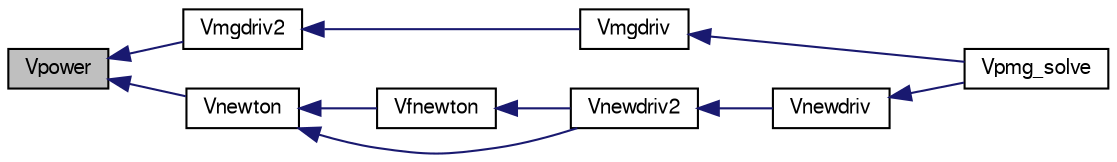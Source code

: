 digraph G
{
  edge [fontname="FreeSans",fontsize="10",labelfontname="FreeSans",labelfontsize="10"];
  node [fontname="FreeSans",fontsize="10",shape=record];
  rankdir=LR;
  Node1 [label="Vpower",height=0.2,width=0.4,color="black", fillcolor="grey75", style="filled" fontcolor="black"];
  Node1 -> Node2 [dir=back,color="midnightblue",fontsize="10",style="solid",fontname="FreeSans"];
  Node2 [label="Vmgdriv2",height=0.2,width=0.4,color="black", fillcolor="white", style="filled",URL="$mgdrvd_8c.html#ad88069b85b98b96bcbfbf4bfab67c661",tooltip="Solves the pde using the multi-grid method."];
  Node2 -> Node3 [dir=back,color="midnightblue",fontsize="10",style="solid",fontname="FreeSans"];
  Node3 [label="Vmgdriv",height=0.2,width=0.4,color="black", fillcolor="white", style="filled",URL="$group___p_m_g_c.html#gae0bd7674be993f09052615397fb11ef7",tooltip="Multilevel solver driver."];
  Node3 -> Node4 [dir=back,color="midnightblue",fontsize="10",style="solid",fontname="FreeSans"];
  Node4 [label="Vpmg_solve",height=0.2,width=0.4,color="black", fillcolor="white", style="filled",URL="$group___vpmg.html#ga86a44c6ef4ada350900ef88e87428082",tooltip="Solve the PBE using PMG."];
  Node1 -> Node5 [dir=back,color="midnightblue",fontsize="10",style="solid",fontname="FreeSans"];
  Node5 [label="Vnewton",height=0.2,width=0.4,color="black", fillcolor="white", style="filled",URL="$newtond_8c.html#a245e790ae6e221440d7090bc58616a75",tooltip="Inexact-newton-multilevel method."];
  Node5 -> Node6 [dir=back,color="midnightblue",fontsize="10",style="solid",fontname="FreeSans"];
  Node6 [label="Vfnewton",height=0.2,width=0.4,color="black", fillcolor="white", style="filled",URL="$group___p_m_g_c.html#gaf57dd61aeb1cc91a734b7ae494998b45",tooltip="Driver routines for the Newton method."];
  Node6 -> Node7 [dir=back,color="midnightblue",fontsize="10",style="solid",fontname="FreeSans"];
  Node7 [label="Vnewdriv2",height=0.2,width=0.4,color="black", fillcolor="white", style="filled",URL="$newdrvd_8c.html#a8b2877638552af80324173636bf0506a",tooltip="Solves using Newton&#39;s Method."];
  Node7 -> Node8 [dir=back,color="midnightblue",fontsize="10",style="solid",fontname="FreeSans"];
  Node8 [label="Vnewdriv",height=0.2,width=0.4,color="black", fillcolor="white", style="filled",URL="$group___p_m_g_c.html#ga579debc5cc00c2e8e9901fa65e165a12",tooltip="Driver for the Newton Solver."];
  Node8 -> Node4 [dir=back,color="midnightblue",fontsize="10",style="solid",fontname="FreeSans"];
  Node5 -> Node7 [dir=back,color="midnightblue",fontsize="10",style="solid",fontname="FreeSans"];
}
